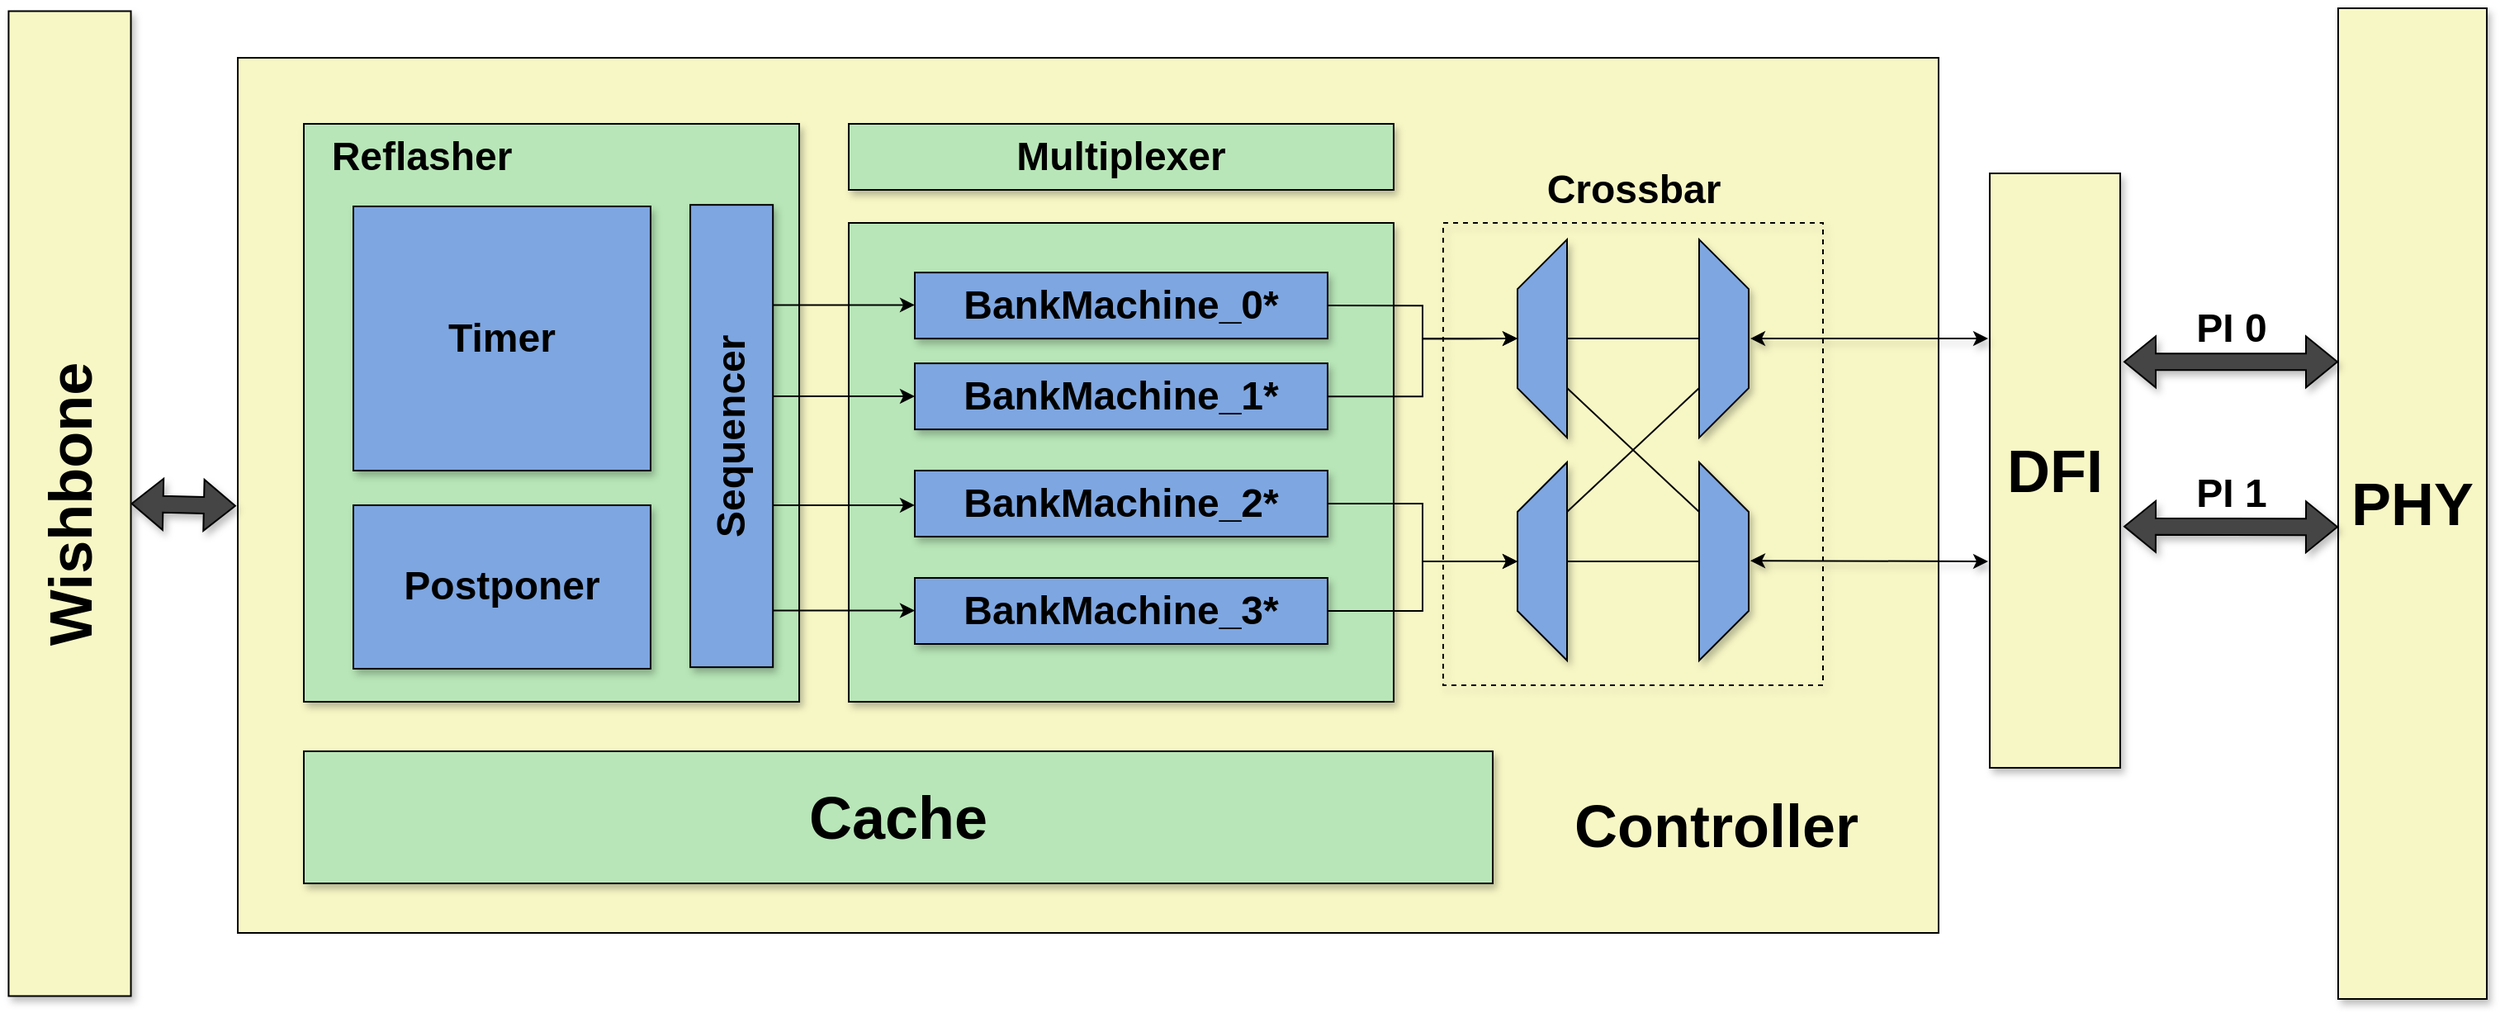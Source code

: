 <mxfile version="24.7.17">
  <diagram name="Page-1" id="4z8QRBih95fRYADi5fDW">
    <mxGraphModel dx="3000" dy="1275" grid="1" gridSize="10" guides="1" tooltips="1" connect="1" arrows="1" fold="1" page="1" pageScale="1" pageWidth="850" pageHeight="1100" math="0" shadow="0">
      <root>
        <mxCell id="0" />
        <mxCell id="1" parent="0" />
        <mxCell id="WecddZ69IYoT9JCLgWX9-24" value="" style="rounded=0;whiteSpace=wrap;html=1;fillColor=#F7F7C6;" parent="1" vertex="1">
          <mxGeometry x="-140" y="130" width="1030" height="530" as="geometry" />
        </mxCell>
        <mxCell id="r_Da3WctcucYN66TgovH-54" value="" style="rounded=0;whiteSpace=wrap;html=1;fillColor=none;dashed=1;shadow=1;" parent="1" vertex="1">
          <mxGeometry x="590" y="230" width="230" height="280" as="geometry" />
        </mxCell>
        <mxCell id="r_Da3WctcucYN66TgovH-1" value="" style="rounded=0;whiteSpace=wrap;html=1;fillColor=#B8E6B8;shadow=1;" parent="1" vertex="1">
          <mxGeometry x="230" y="230" width="330" height="290" as="geometry" />
        </mxCell>
        <mxCell id="WecddZ69IYoT9JCLgWX9-9" style="edgeStyle=orthogonalEdgeStyle;rounded=0;orthogonalLoop=1;jettySize=auto;html=1;entryX=0.5;entryY=0;entryDx=0;entryDy=0;fillColor=#b6e3e7;" parent="1" source="r_Da3WctcucYN66TgovH-15" target="r_Da3WctcucYN66TgovH-39" edge="1">
          <mxGeometry relative="1" as="geometry" />
        </mxCell>
        <mxCell id="WecddZ69IYoT9JCLgWX9-11" style="edgeStyle=orthogonalEdgeStyle;rounded=0;orthogonalLoop=1;jettySize=auto;html=1;fillColor=#b6e3e7;" parent="1" source="r_Da3WctcucYN66TgovH-17" target="r_Da3WctcucYN66TgovH-39" edge="1">
          <mxGeometry relative="1" as="geometry" />
        </mxCell>
        <mxCell id="r_Da3WctcucYN66TgovH-17" value="&lt;span style=&quot;font-size: 24px; text-wrap: nowrap;&quot;&gt;&lt;b&gt;BankMachine_3*&lt;/b&gt;&lt;/span&gt;" style="rounded=0;whiteSpace=wrap;html=1;fillColor=#7EA6E0;shadow=1;" parent="1" vertex="1">
          <mxGeometry x="270" y="445" width="250" height="40" as="geometry" />
        </mxCell>
        <mxCell id="r_Da3WctcucYN66TgovH-39" value="" style="shape=trapezoid;perimeter=trapezoidPerimeter;whiteSpace=wrap;html=1;fixedSize=1;rotation=-90;size=30;fillColor=#7EA6E0;shadow=1;" parent="1" vertex="1">
          <mxGeometry x="590" y="420" width="120" height="30" as="geometry" />
        </mxCell>
        <mxCell id="r_Da3WctcucYN66TgovH-52" value="" style="rounded=0;whiteSpace=wrap;html=1;fillColor=#B8E6B8;shadow=1;" parent="1" vertex="1">
          <mxGeometry x="-100" y="170" width="300" height="350" as="geometry" />
        </mxCell>
        <mxCell id="r_Da3WctcucYN66TgovH-56" value="&lt;b&gt;&lt;font style=&quot;font-size: 24px;&quot;&gt;Timer&lt;/font&gt;&lt;/b&gt;" style="rounded=0;whiteSpace=wrap;html=1;fillColor=#7EA6E0;shadow=1;" parent="1" vertex="1">
          <mxGeometry x="-70" y="220" width="180" height="160" as="geometry" />
        </mxCell>
        <mxCell id="r_Da3WctcucYN66TgovH-57" value="&lt;b&gt;&lt;font style=&quot;font-size: 24px;&quot;&gt;Sequencer&lt;/font&gt;&lt;/b&gt;" style="rounded=0;whiteSpace=wrap;html=1;rotation=-90;fillColor=#7EA6E0;shadow=1;" parent="1" vertex="1">
          <mxGeometry x="19.06" y="334.05" width="280" height="50.05" as="geometry" />
        </mxCell>
        <mxCell id="r_Da3WctcucYN66TgovH-58" value="&lt;b&gt;&lt;font style=&quot;font-size: 24px;&quot;&gt;Postponer&lt;/font&gt;&lt;/b&gt;" style="rounded=0;whiteSpace=wrap;html=1;fillColor=#7EA6E0;shadow=1;" parent="1" vertex="1">
          <mxGeometry x="-70" y="400.98" width="180" height="99.02" as="geometry" />
        </mxCell>
        <mxCell id="r_Da3WctcucYN66TgovH-81" value="&lt;font style=&quot;font-size: 24px;&quot;&gt;&lt;b style=&quot;&quot;&gt;Multiplexer&lt;/b&gt;&lt;/font&gt;" style="rounded=0;whiteSpace=wrap;html=1;fillColor=#B8E6B8;shadow=1;" parent="1" vertex="1">
          <mxGeometry x="230" y="170" width="330" height="40" as="geometry" />
        </mxCell>
        <mxCell id="r_Da3WctcucYN66TgovH-85" value="&lt;b style=&quot;&quot;&gt;&lt;font style=&quot;font-size: 36px;&quot;&gt;Controller&lt;/font&gt;&lt;/b&gt;" style="text;html=1;align=center;verticalAlign=middle;resizable=0;points=[];autosize=1;strokeColor=none;fillColor=none;shadow=1;" parent="1" vertex="1">
          <mxGeometry x="655" y="565" width="200" height="60" as="geometry" />
        </mxCell>
        <mxCell id="r_Da3WctcucYN66TgovH-86" value="&lt;font style=&quot;font-size: 36px;&quot;&gt;&lt;b style=&quot;&quot;&gt;Cache&lt;/b&gt;&lt;/font&gt;" style="rounded=0;whiteSpace=wrap;html=1;fillColor=#B8E6B8;shadow=1;" parent="1" vertex="1">
          <mxGeometry x="-100" y="550" width="720" height="80" as="geometry" />
        </mxCell>
        <mxCell id="r_Da3WctcucYN66TgovH-87" value="" style="endArrow=classic;startArrow=classic;html=1;rounded=0;shadow=1;" parent="1" edge="1">
          <mxGeometry width="50" height="50" relative="1" as="geometry">
            <mxPoint x="776" y="434.58" as="sourcePoint" />
            <mxPoint x="920" y="435" as="targetPoint" />
          </mxGeometry>
        </mxCell>
        <mxCell id="r_Da3WctcucYN66TgovH-89" value="&lt;font style=&quot;font-size: 36px;&quot;&gt;&lt;b style=&quot;&quot;&gt;PHY&lt;/b&gt;&lt;/font&gt;" style="rounded=0;whiteSpace=wrap;html=1;shadow=1;fillColor=#F7F7C6;" parent="1" vertex="1">
          <mxGeometry x="1132" y="100" width="90" height="600" as="geometry" />
        </mxCell>
        <mxCell id="r_Da3WctcucYN66TgovH-90" value="&lt;font style=&quot;font-size: 36px;&quot;&gt;&lt;b style=&quot;&quot;&gt;DFI&lt;/b&gt;&lt;/font&gt;" style="rounded=0;whiteSpace=wrap;html=1;fillColor=#F7F7C6;shadow=1;" parent="1" vertex="1">
          <mxGeometry x="921" y="200" width="79" height="360" as="geometry" />
        </mxCell>
        <mxCell id="r_Da3WctcucYN66TgovH-91" value="" style="shape=flexArrow;endArrow=classic;startArrow=classic;html=1;rounded=0;fillColor=#454545;shadow=1;" parent="1" edge="1">
          <mxGeometry width="100" height="100" relative="1" as="geometry">
            <mxPoint x="1002" y="413.82" as="sourcePoint" />
            <mxPoint x="1132" y="414.17" as="targetPoint" />
          </mxGeometry>
        </mxCell>
        <mxCell id="r_Da3WctcucYN66TgovH-93" value="&lt;font style=&quot;font-size: 24px;&quot;&gt;&lt;b style=&quot;&quot;&gt;Crossbar&lt;/b&gt;&lt;/font&gt;" style="text;html=1;align=center;verticalAlign=middle;resizable=0;points=[];autosize=1;strokeColor=none;fillColor=none;shadow=1;" parent="1" vertex="1">
          <mxGeometry x="640" y="190" width="130" height="40" as="geometry" />
        </mxCell>
        <mxCell id="r_Da3WctcucYN66TgovH-103" value="" style="shape=flexArrow;endArrow=classic;startArrow=classic;html=1;rounded=0;fillColor=#454545;shadow=1;" parent="1" edge="1">
          <mxGeometry width="100" height="100" relative="1" as="geometry">
            <mxPoint x="1002" y="314.17" as="sourcePoint" />
            <mxPoint x="1132" y="314.17" as="targetPoint" />
          </mxGeometry>
        </mxCell>
        <mxCell id="r_Da3WctcucYN66TgovH-104" value="&lt;font style=&quot;font-size: 24px;&quot;&gt;&lt;b&gt;PI 0&lt;/b&gt;&lt;/font&gt;" style="text;html=1;align=center;verticalAlign=middle;resizable=0;points=[];autosize=1;strokeColor=none;fillColor=none;shadow=1;" parent="1" vertex="1">
          <mxGeometry x="1032" y="274.17" width="70" height="40" as="geometry" />
        </mxCell>
        <mxCell id="r_Da3WctcucYN66TgovH-105" value="&lt;font style=&quot;font-size: 24px;&quot;&gt;&lt;b&gt;PI 1&lt;/b&gt;&lt;/font&gt;" style="text;html=1;align=center;verticalAlign=middle;resizable=0;points=[];autosize=1;strokeColor=none;fillColor=none;shadow=1;" parent="1" vertex="1">
          <mxGeometry x="1032" y="374.17" width="70" height="40" as="geometry" />
        </mxCell>
        <mxCell id="r_Da3WctcucYN66TgovH-106" value="" style="shape=flexArrow;endArrow=classic;startArrow=classic;html=1;rounded=0;fillColor=#454545;shadow=1;exitX=0.5;exitY=1;exitDx=0;exitDy=0;entryX=-0.001;entryY=0.512;entryDx=0;entryDy=0;entryPerimeter=0;" parent="1" source="r_Da3WctcucYN66TgovH-111" target="WecddZ69IYoT9JCLgWX9-24" edge="1">
          <mxGeometry width="100" height="100" relative="1" as="geometry">
            <mxPoint x="-154" y="436.93" as="sourcePoint" />
            <mxPoint x="-94" y="586.93" as="targetPoint" />
          </mxGeometry>
        </mxCell>
        <mxCell id="r_Da3WctcucYN66TgovH-111" value="&lt;font style=&quot;font-size: 36px;&quot;&gt;&lt;b style=&quot;&quot;&gt;Wishbone&lt;/b&gt;&lt;/font&gt;" style="rounded=0;whiteSpace=wrap;html=1;shadow=1;rotation=-90;fillColor=#F7F7C6;" parent="1" vertex="1">
          <mxGeometry x="-540" y="362.97" width="596.49" height="74.05" as="geometry" />
        </mxCell>
        <mxCell id="WecddZ69IYoT9JCLgWX9-8" style="edgeStyle=orthogonalEdgeStyle;rounded=0;orthogonalLoop=1;jettySize=auto;html=1;entryX=0.5;entryY=0;entryDx=0;entryDy=0;fillColor=#b6e3e7;" parent="1" source="WecddZ69IYoT9JCLgWX9-1" target="WecddZ69IYoT9JCLgWX9-3" edge="1">
          <mxGeometry relative="1" as="geometry" />
        </mxCell>
        <mxCell id="WecddZ69IYoT9JCLgWX9-1" value="&lt;span style=&quot;font-size: 24px; text-wrap: nowrap;&quot;&gt;&lt;b&gt;BankMachine_1*&lt;/b&gt;&lt;/span&gt;" style="rounded=0;whiteSpace=wrap;html=1;fillColor=#7EA6E0;shadow=1;" parent="1" vertex="1">
          <mxGeometry x="270" y="315.05" width="250" height="40" as="geometry" />
        </mxCell>
        <mxCell id="WecddZ69IYoT9JCLgWX9-7" style="edgeStyle=orthogonalEdgeStyle;rounded=0;orthogonalLoop=1;jettySize=auto;html=1;exitX=1;exitY=0.5;exitDx=0;exitDy=0;entryX=0.5;entryY=0;entryDx=0;entryDy=0;fillColor=#b6e3e7;" parent="1" source="WecddZ69IYoT9JCLgWX9-2" target="WecddZ69IYoT9JCLgWX9-3" edge="1">
          <mxGeometry relative="1" as="geometry" />
        </mxCell>
        <mxCell id="WecddZ69IYoT9JCLgWX9-2" value="&lt;span style=&quot;font-size: 24px; text-wrap: nowrap;&quot;&gt;&lt;b&gt;BankMachine_0*&lt;/b&gt;&lt;/span&gt;" style="rounded=0;whiteSpace=wrap;html=1;fillColor=#7EA6E0;shadow=1;" parent="1" vertex="1">
          <mxGeometry x="270" y="260.05" width="250" height="40" as="geometry" />
        </mxCell>
        <mxCell id="WecddZ69IYoT9JCLgWX9-3" value="" style="shape=trapezoid;perimeter=trapezoidPerimeter;whiteSpace=wrap;html=1;fixedSize=1;rotation=-90;size=30;fillColor=#7EA6E0;shadow=1;" parent="1" vertex="1">
          <mxGeometry x="590" y="285.05" width="120" height="30" as="geometry" />
        </mxCell>
        <mxCell id="WecddZ69IYoT9JCLgWX9-5" value="" style="shape=trapezoid;perimeter=trapezoidPerimeter;whiteSpace=wrap;html=1;fixedSize=1;rotation=90;size=30;fillColor=#7EA6E0;shadow=1;" parent="1" vertex="1">
          <mxGeometry x="700" y="285.05" width="120" height="30" as="geometry" />
        </mxCell>
        <mxCell id="WecddZ69IYoT9JCLgWX9-6" value="" style="shape=trapezoid;perimeter=trapezoidPerimeter;whiteSpace=wrap;html=1;fixedSize=1;rotation=90;size=30;fillColor=#7EA6E0;shadow=1;" parent="1" vertex="1">
          <mxGeometry x="700" y="420" width="120" height="30" as="geometry" />
        </mxCell>
        <mxCell id="WecddZ69IYoT9JCLgWX9-12" value="" style="endArrow=none;html=1;rounded=0;entryX=0.25;entryY=1;entryDx=0;entryDy=0;exitX=0.25;exitY=1;exitDx=0;exitDy=0;fillColor=#b6e3e7;" parent="1" source="WecddZ69IYoT9JCLgWX9-3" target="WecddZ69IYoT9JCLgWX9-6" edge="1">
          <mxGeometry width="50" height="50" relative="1" as="geometry">
            <mxPoint x="665" y="325" as="sourcePoint" />
            <mxPoint x="715" y="275.05" as="targetPoint" />
          </mxGeometry>
        </mxCell>
        <mxCell id="WecddZ69IYoT9JCLgWX9-14" value="" style="endArrow=none;html=1;rounded=0;entryX=0.5;entryY=1;entryDx=0;entryDy=0;exitX=0.5;exitY=1;exitDx=0;exitDy=0;fillColor=#b6e3e7;" parent="1" source="WecddZ69IYoT9JCLgWX9-3" target="WecddZ69IYoT9JCLgWX9-5" edge="1">
          <mxGeometry width="50" height="50" relative="1" as="geometry">
            <mxPoint x="540" y="420" as="sourcePoint" />
            <mxPoint x="590" y="370" as="targetPoint" />
          </mxGeometry>
        </mxCell>
        <mxCell id="WecddZ69IYoT9JCLgWX9-15" value="" style="endArrow=none;html=1;rounded=0;entryX=0.5;entryY=1;entryDx=0;entryDy=0;exitX=0.5;exitY=1;exitDx=0;exitDy=0;fillColor=#b6e3e7;" parent="1" source="r_Da3WctcucYN66TgovH-39" target="WecddZ69IYoT9JCLgWX9-6" edge="1">
          <mxGeometry width="50" height="50" relative="1" as="geometry">
            <mxPoint x="705" y="334.6" as="sourcePoint" />
            <mxPoint x="785" y="334.6" as="targetPoint" />
          </mxGeometry>
        </mxCell>
        <mxCell id="WecddZ69IYoT9JCLgWX9-16" value="" style="endArrow=none;html=1;rounded=0;entryX=0.75;entryY=1;entryDx=0;entryDy=0;exitX=0.75;exitY=1;exitDx=0;exitDy=0;fillColor=#b6e3e7;" parent="1" source="r_Da3WctcucYN66TgovH-39" target="WecddZ69IYoT9JCLgWX9-5" edge="1">
          <mxGeometry width="50" height="50" relative="1" as="geometry">
            <mxPoint x="665" y="370.05" as="sourcePoint" />
            <mxPoint x="745" y="370.05" as="targetPoint" />
          </mxGeometry>
        </mxCell>
        <mxCell id="WecddZ69IYoT9JCLgWX9-25" value="&lt;font style=&quot;font-size: 24px;&quot;&gt;&lt;b&gt;Reflasher&lt;/b&gt;&lt;/font&gt;" style="text;html=1;align=center;verticalAlign=middle;resizable=0;points=[];autosize=1;strokeColor=none;fillColor=none;" parent="1" vertex="1">
          <mxGeometry x="-94" y="170" width="130" height="40" as="geometry" />
        </mxCell>
        <mxCell id="WecddZ69IYoT9JCLgWX9-28" value="" style="endArrow=classic;html=1;rounded=0;exitX=0.768;exitY=1.003;exitDx=0;exitDy=0;exitPerimeter=0;fillColor=#b6e3e7;" parent="1" edge="1">
          <mxGeometry width="50" height="50" relative="1" as="geometry">
            <mxPoint x="184" y="335.02" as="sourcePoint" />
            <mxPoint x="270" y="335.02" as="targetPoint" />
          </mxGeometry>
        </mxCell>
        <mxCell id="WecddZ69IYoT9JCLgWX9-29" value="" style="endArrow=classic;html=1;rounded=0;exitX=0.768;exitY=1.003;exitDx=0;exitDy=0;exitPerimeter=0;fillColor=#b6e3e7;" parent="1" edge="1">
          <mxGeometry width="50" height="50" relative="1" as="geometry">
            <mxPoint x="184" y="400.98" as="sourcePoint" />
            <mxPoint x="270" y="400.98" as="targetPoint" />
          </mxGeometry>
        </mxCell>
        <mxCell id="WecddZ69IYoT9JCLgWX9-30" value="" style="endArrow=classic;html=1;rounded=0;exitX=0.768;exitY=1.003;exitDx=0;exitDy=0;exitPerimeter=0;fillColor=#b6e3e7;" parent="1" edge="1">
          <mxGeometry width="50" height="50" relative="1" as="geometry">
            <mxPoint x="184" y="464.79" as="sourcePoint" />
            <mxPoint x="270" y="464.79" as="targetPoint" />
          </mxGeometry>
        </mxCell>
        <mxCell id="WecddZ69IYoT9JCLgWX9-31" value="" style="endArrow=classic;html=1;rounded=0;exitX=0.768;exitY=1.003;exitDx=0;exitDy=0;exitPerimeter=0;fillColor=#b6e3e7;" parent="1" edge="1">
          <mxGeometry width="50" height="50" relative="1" as="geometry">
            <mxPoint x="184" y="279.69" as="sourcePoint" />
            <mxPoint x="270" y="279.69" as="targetPoint" />
          </mxGeometry>
        </mxCell>
        <mxCell id="r_Da3WctcucYN66TgovH-88" value="" style="endArrow=classic;startArrow=classic;html=1;rounded=0;shadow=1;" parent="1" edge="1">
          <mxGeometry width="50" height="50" relative="1" as="geometry">
            <mxPoint x="776" y="300.05" as="sourcePoint" />
            <mxPoint x="920" y="300" as="targetPoint" />
          </mxGeometry>
        </mxCell>
        <mxCell id="r_Da3WctcucYN66TgovH-15" value="&lt;span style=&quot;font-size: 24px; text-wrap: nowrap;&quot;&gt;&lt;b&gt;BankMachine_2*&lt;/b&gt;&lt;/span&gt;" style="rounded=0;whiteSpace=wrap;html=1;fillColor=#7EA6E0;shadow=1;" parent="1" vertex="1">
          <mxGeometry x="270" y="380" width="250" height="40" as="geometry" />
        </mxCell>
      </root>
    </mxGraphModel>
  </diagram>
</mxfile>

